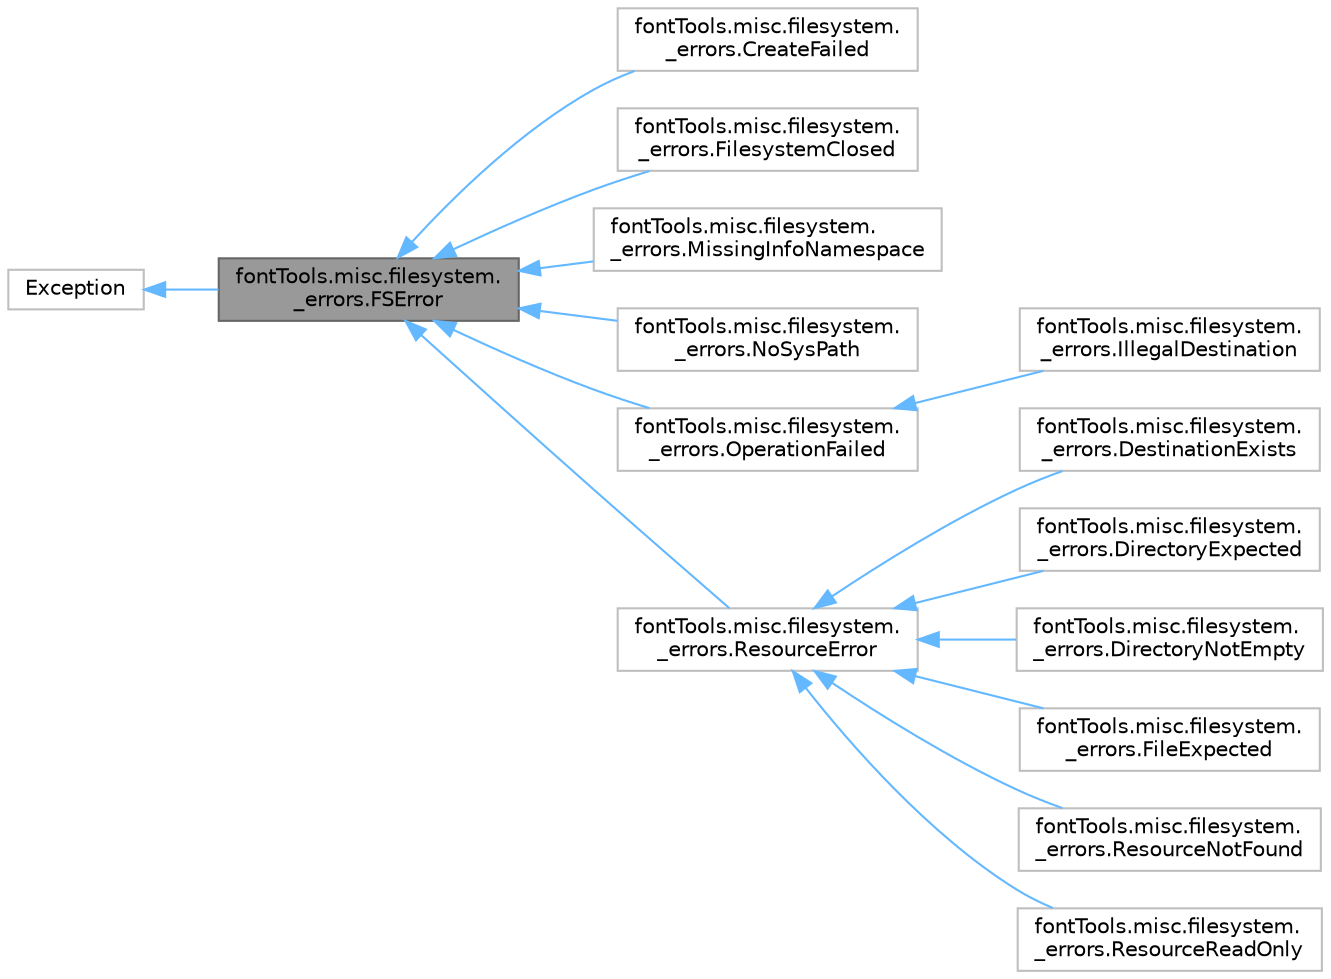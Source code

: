 digraph "fontTools.misc.filesystem._errors.FSError"
{
 // LATEX_PDF_SIZE
  bgcolor="transparent";
  edge [fontname=Helvetica,fontsize=10,labelfontname=Helvetica,labelfontsize=10];
  node [fontname=Helvetica,fontsize=10,shape=box,height=0.2,width=0.4];
  rankdir="LR";
  Node1 [id="Node000001",label="fontTools.misc.filesystem.\l_errors.FSError",height=0.2,width=0.4,color="gray40", fillcolor="grey60", style="filled", fontcolor="black",tooltip=" "];
  Node2 -> Node1 [id="edge1_Node000001_Node000002",dir="back",color="steelblue1",style="solid",tooltip=" "];
  Node2 [id="Node000002",label="Exception",height=0.2,width=0.4,color="grey75", fillcolor="white", style="filled",URL="$d4/d67/classException.html",tooltip=" "];
  Node1 -> Node3 [id="edge2_Node000001_Node000003",dir="back",color="steelblue1",style="solid",tooltip=" "];
  Node3 [id="Node000003",label="fontTools.misc.filesystem.\l_errors.CreateFailed",height=0.2,width=0.4,color="grey75", fillcolor="white", style="filled",URL="$d8/d0b/classfontTools_1_1misc_1_1filesystem_1_1__errors_1_1CreateFailed.html",tooltip=" "];
  Node1 -> Node4 [id="edge3_Node000001_Node000004",dir="back",color="steelblue1",style="solid",tooltip=" "];
  Node4 [id="Node000004",label="fontTools.misc.filesystem.\l_errors.FilesystemClosed",height=0.2,width=0.4,color="grey75", fillcolor="white", style="filled",URL="$d9/de9/classfontTools_1_1misc_1_1filesystem_1_1__errors_1_1FilesystemClosed.html",tooltip=" "];
  Node1 -> Node5 [id="edge4_Node000001_Node000005",dir="back",color="steelblue1",style="solid",tooltip=" "];
  Node5 [id="Node000005",label="fontTools.misc.filesystem.\l_errors.MissingInfoNamespace",height=0.2,width=0.4,color="grey75", fillcolor="white", style="filled",URL="$d2/d6a/classfontTools_1_1misc_1_1filesystem_1_1__errors_1_1MissingInfoNamespace.html",tooltip=" "];
  Node1 -> Node6 [id="edge5_Node000001_Node000006",dir="back",color="steelblue1",style="solid",tooltip=" "];
  Node6 [id="Node000006",label="fontTools.misc.filesystem.\l_errors.NoSysPath",height=0.2,width=0.4,color="grey75", fillcolor="white", style="filled",URL="$df/dea/classfontTools_1_1misc_1_1filesystem_1_1__errors_1_1NoSysPath.html",tooltip=" "];
  Node1 -> Node7 [id="edge6_Node000001_Node000007",dir="back",color="steelblue1",style="solid",tooltip=" "];
  Node7 [id="Node000007",label="fontTools.misc.filesystem.\l_errors.OperationFailed",height=0.2,width=0.4,color="grey75", fillcolor="white", style="filled",URL="$d3/d0c/classfontTools_1_1misc_1_1filesystem_1_1__errors_1_1OperationFailed.html",tooltip=" "];
  Node7 -> Node8 [id="edge7_Node000007_Node000008",dir="back",color="steelblue1",style="solid",tooltip=" "];
  Node8 [id="Node000008",label="fontTools.misc.filesystem.\l_errors.IllegalDestination",height=0.2,width=0.4,color="grey75", fillcolor="white", style="filled",URL="$d7/d52/classfontTools_1_1misc_1_1filesystem_1_1__errors_1_1IllegalDestination.html",tooltip=" "];
  Node1 -> Node9 [id="edge8_Node000001_Node000009",dir="back",color="steelblue1",style="solid",tooltip=" "];
  Node9 [id="Node000009",label="fontTools.misc.filesystem.\l_errors.ResourceError",height=0.2,width=0.4,color="grey75", fillcolor="white", style="filled",URL="$dc/d45/classfontTools_1_1misc_1_1filesystem_1_1__errors_1_1ResourceError.html",tooltip=" "];
  Node9 -> Node10 [id="edge9_Node000009_Node000010",dir="back",color="steelblue1",style="solid",tooltip=" "];
  Node10 [id="Node000010",label="fontTools.misc.filesystem.\l_errors.DestinationExists",height=0.2,width=0.4,color="grey75", fillcolor="white", style="filled",URL="$d7/d66/classfontTools_1_1misc_1_1filesystem_1_1__errors_1_1DestinationExists.html",tooltip=" "];
  Node9 -> Node11 [id="edge10_Node000009_Node000011",dir="back",color="steelblue1",style="solid",tooltip=" "];
  Node11 [id="Node000011",label="fontTools.misc.filesystem.\l_errors.DirectoryExpected",height=0.2,width=0.4,color="grey75", fillcolor="white", style="filled",URL="$da/d73/classfontTools_1_1misc_1_1filesystem_1_1__errors_1_1DirectoryExpected.html",tooltip=" "];
  Node9 -> Node12 [id="edge11_Node000009_Node000012",dir="back",color="steelblue1",style="solid",tooltip=" "];
  Node12 [id="Node000012",label="fontTools.misc.filesystem.\l_errors.DirectoryNotEmpty",height=0.2,width=0.4,color="grey75", fillcolor="white", style="filled",URL="$dc/d36/classfontTools_1_1misc_1_1filesystem_1_1__errors_1_1DirectoryNotEmpty.html",tooltip=" "];
  Node9 -> Node13 [id="edge12_Node000009_Node000013",dir="back",color="steelblue1",style="solid",tooltip=" "];
  Node13 [id="Node000013",label="fontTools.misc.filesystem.\l_errors.FileExpected",height=0.2,width=0.4,color="grey75", fillcolor="white", style="filled",URL="$d9/d6c/classfontTools_1_1misc_1_1filesystem_1_1__errors_1_1FileExpected.html",tooltip=" "];
  Node9 -> Node14 [id="edge13_Node000009_Node000014",dir="back",color="steelblue1",style="solid",tooltip=" "];
  Node14 [id="Node000014",label="fontTools.misc.filesystem.\l_errors.ResourceNotFound",height=0.2,width=0.4,color="grey75", fillcolor="white", style="filled",URL="$dc/de1/classfontTools_1_1misc_1_1filesystem_1_1__errors_1_1ResourceNotFound.html",tooltip=" "];
  Node9 -> Node15 [id="edge14_Node000009_Node000015",dir="back",color="steelblue1",style="solid",tooltip=" "];
  Node15 [id="Node000015",label="fontTools.misc.filesystem.\l_errors.ResourceReadOnly",height=0.2,width=0.4,color="grey75", fillcolor="white", style="filled",URL="$d4/d1c/classfontTools_1_1misc_1_1filesystem_1_1__errors_1_1ResourceReadOnly.html",tooltip=" "];
}
